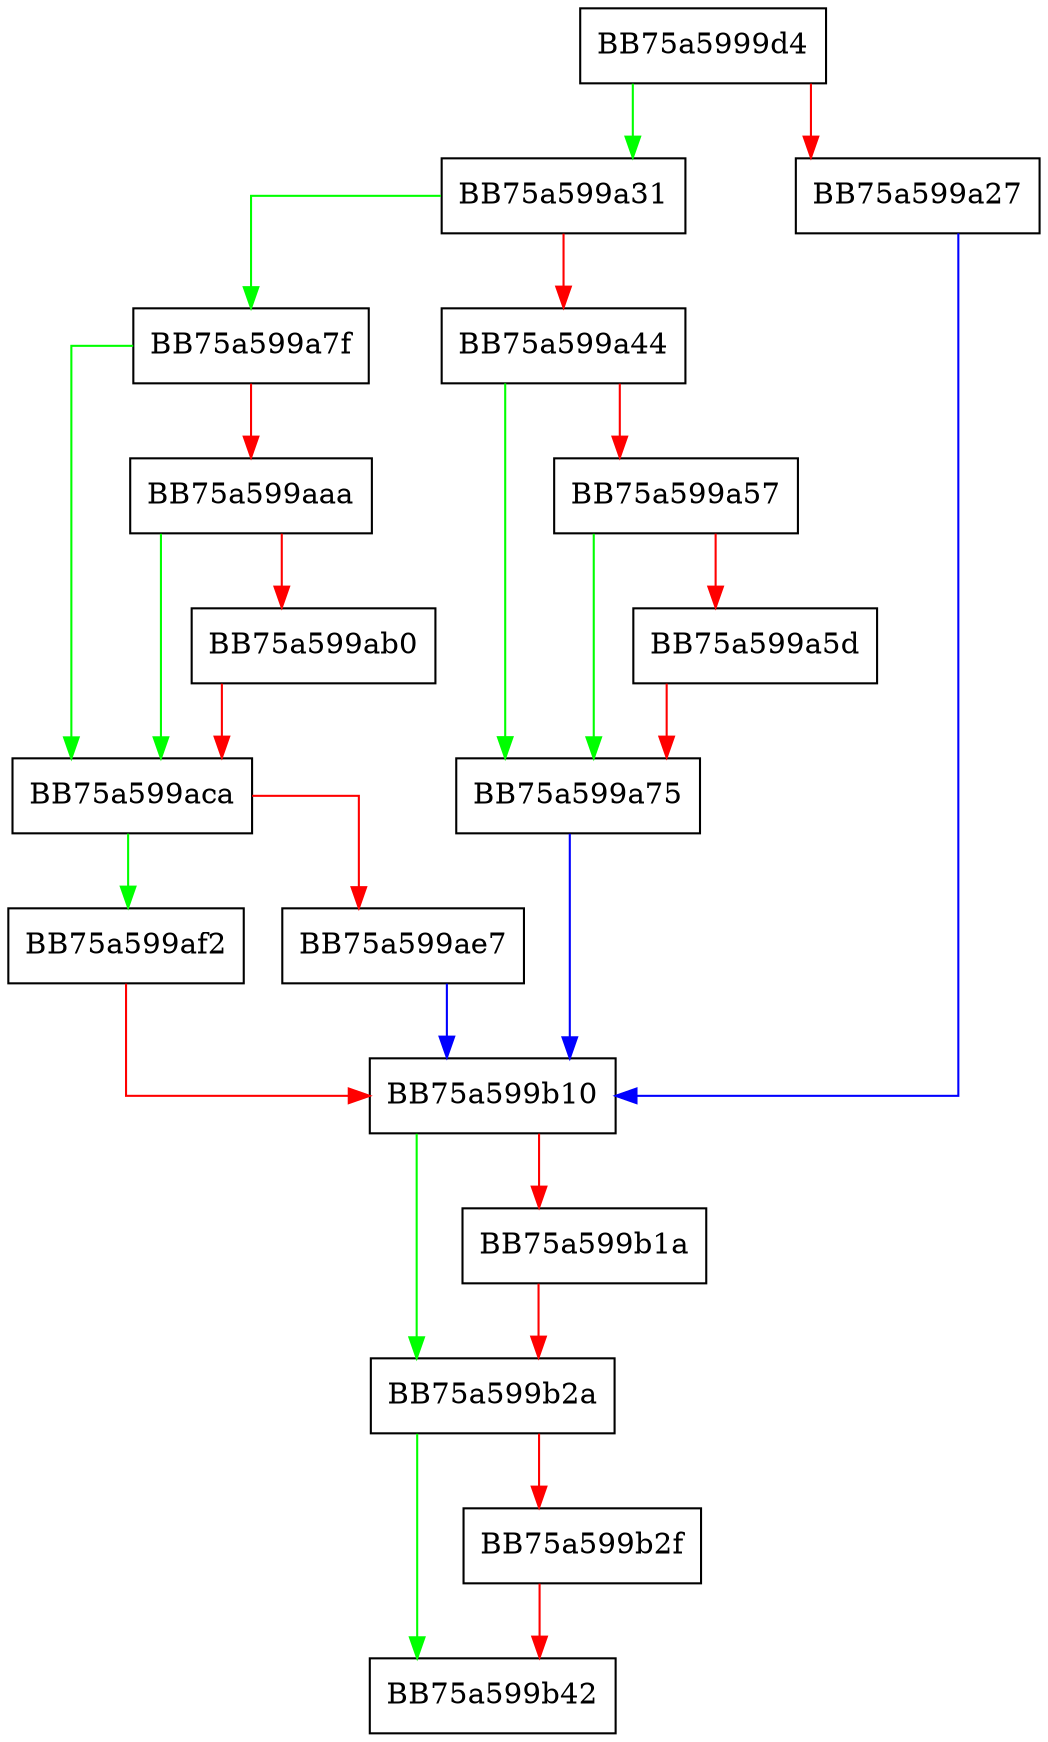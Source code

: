 digraph QuamgrQueryEntry {
  node [shape="box"];
  graph [splines=ortho];
  BB75a5999d4 -> BB75a599a31 [color="green"];
  BB75a5999d4 -> BB75a599a27 [color="red"];
  BB75a599a27 -> BB75a599b10 [color="blue"];
  BB75a599a31 -> BB75a599a7f [color="green"];
  BB75a599a31 -> BB75a599a44 [color="red"];
  BB75a599a44 -> BB75a599a75 [color="green"];
  BB75a599a44 -> BB75a599a57 [color="red"];
  BB75a599a57 -> BB75a599a75 [color="green"];
  BB75a599a57 -> BB75a599a5d [color="red"];
  BB75a599a5d -> BB75a599a75 [color="red"];
  BB75a599a75 -> BB75a599b10 [color="blue"];
  BB75a599a7f -> BB75a599aca [color="green"];
  BB75a599a7f -> BB75a599aaa [color="red"];
  BB75a599aaa -> BB75a599aca [color="green"];
  BB75a599aaa -> BB75a599ab0 [color="red"];
  BB75a599ab0 -> BB75a599aca [color="red"];
  BB75a599aca -> BB75a599af2 [color="green"];
  BB75a599aca -> BB75a599ae7 [color="red"];
  BB75a599ae7 -> BB75a599b10 [color="blue"];
  BB75a599af2 -> BB75a599b10 [color="red"];
  BB75a599b10 -> BB75a599b2a [color="green"];
  BB75a599b10 -> BB75a599b1a [color="red"];
  BB75a599b1a -> BB75a599b2a [color="red"];
  BB75a599b2a -> BB75a599b42 [color="green"];
  BB75a599b2a -> BB75a599b2f [color="red"];
  BB75a599b2f -> BB75a599b42 [color="red"];
}
